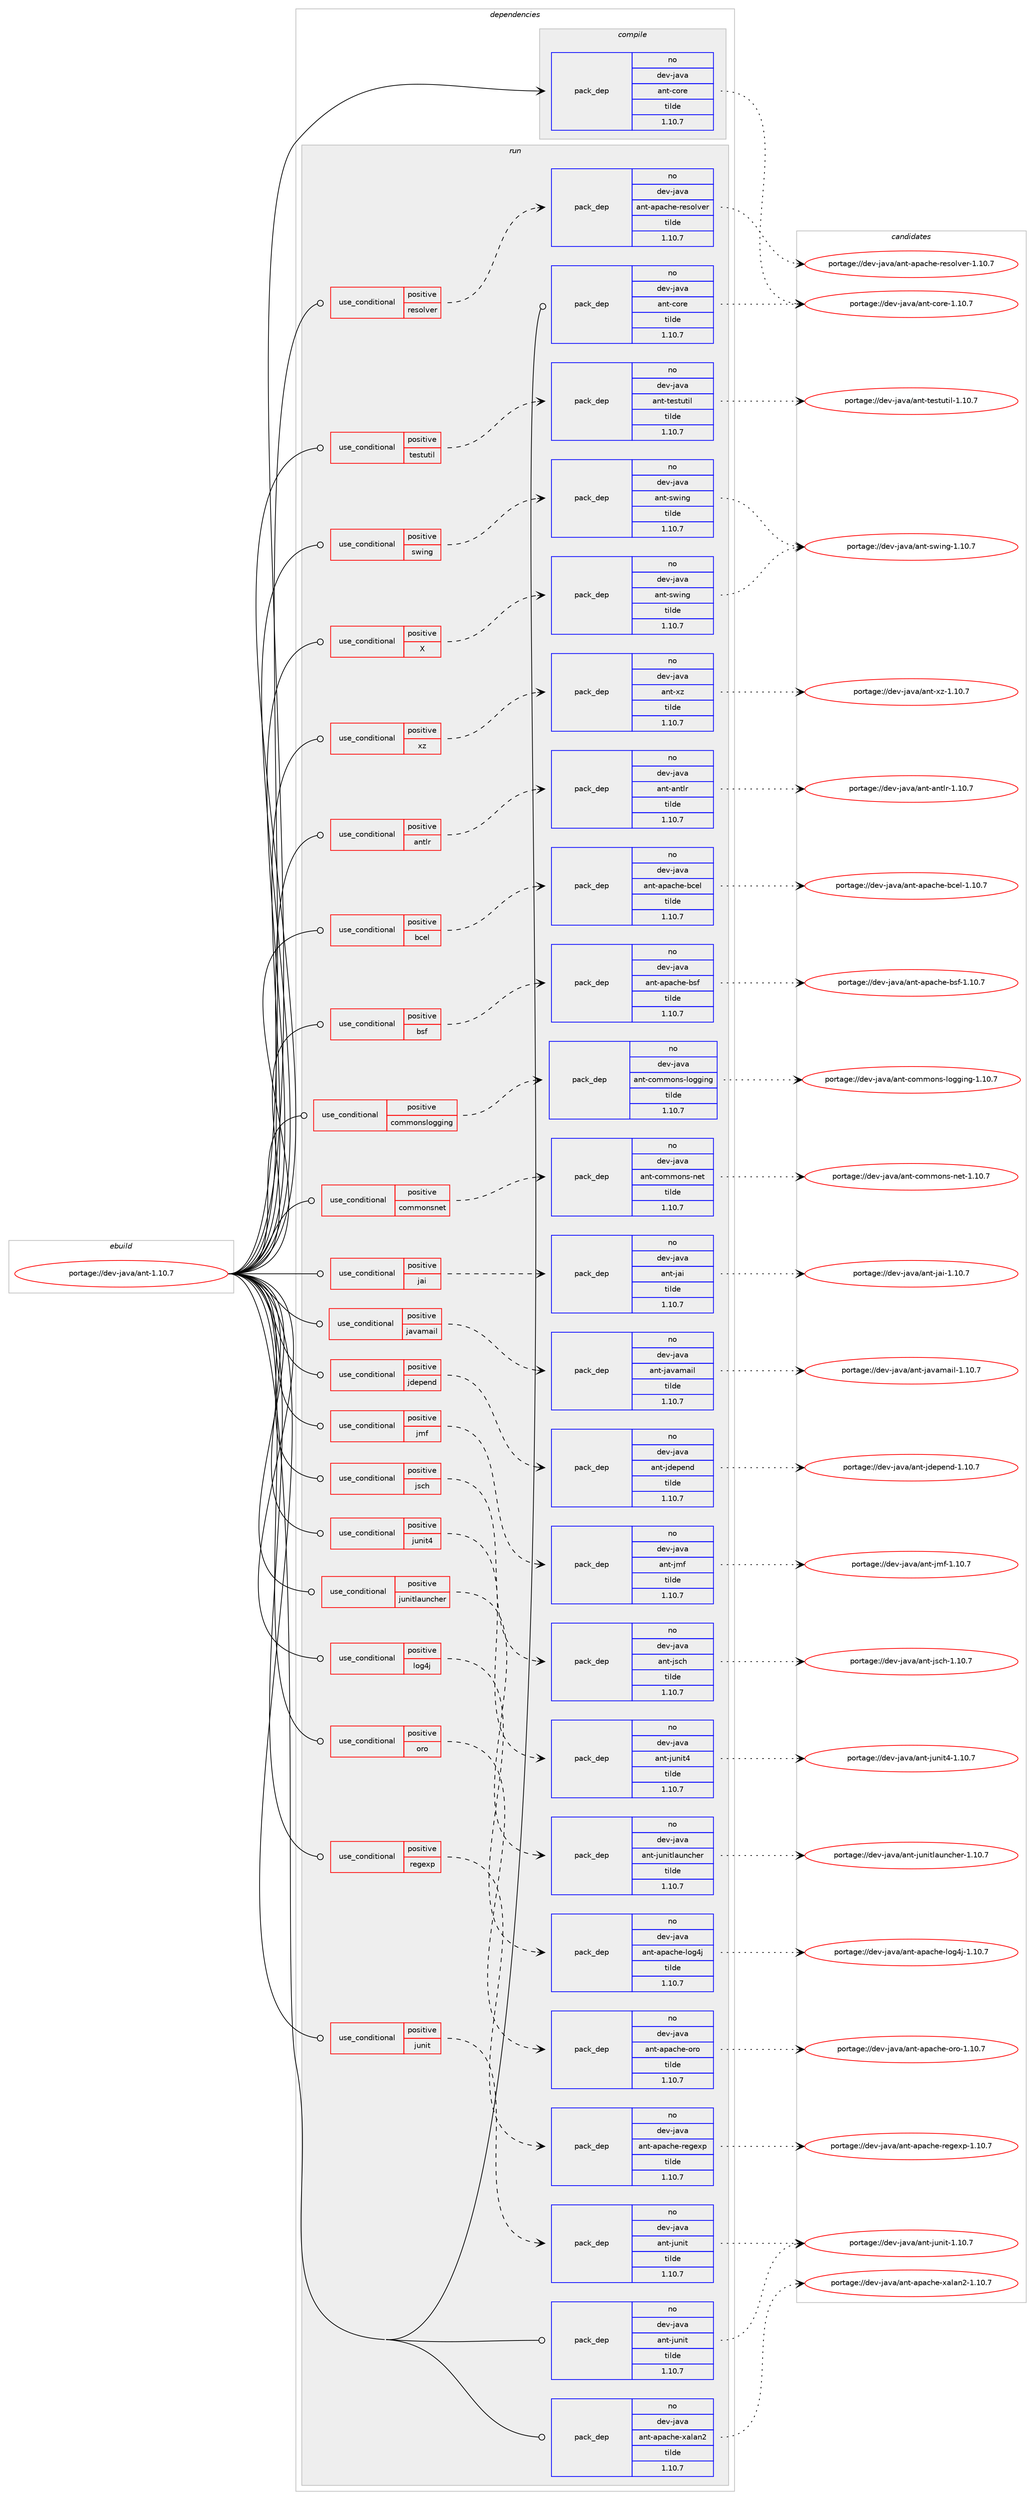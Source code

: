 digraph prolog {

# *************
# Graph options
# *************

newrank=true;
concentrate=true;
compound=true;
graph [rankdir=LR,fontname=Helvetica,fontsize=10,ranksep=1.5];#, ranksep=2.5, nodesep=0.2];
edge  [arrowhead=vee];
node  [fontname=Helvetica,fontsize=10];

# **********
# The ebuild
# **********

subgraph cluster_leftcol {
color=gray;
label=<<i>ebuild</i>>;
id [label="portage://dev-java/ant-1.10.7", color=red, width=4, href="../dev-java/ant-1.10.7.svg"];
}

# ****************
# The dependencies
# ****************

subgraph cluster_midcol {
color=gray;
label=<<i>dependencies</i>>;
subgraph cluster_compile {
fillcolor="#eeeeee";
style=filled;
label=<<i>compile</i>>;
subgraph pack398150 {
dependency534434 [label=<<TABLE BORDER="0" CELLBORDER="1" CELLSPACING="0" CELLPADDING="4" WIDTH="220"><TR><TD ROWSPAN="6" CELLPADDING="30">pack_dep</TD></TR><TR><TD WIDTH="110">no</TD></TR><TR><TD>dev-java</TD></TR><TR><TD>ant-core</TD></TR><TR><TD>tilde</TD></TR><TR><TD>1.10.7</TD></TR></TABLE>>, shape=none, color=blue];
}
id:e -> dependency534434:w [weight=20,style="solid",arrowhead="vee"];
}
subgraph cluster_compileandrun {
fillcolor="#eeeeee";
style=filled;
label=<<i>compile and run</i>>;
}
subgraph cluster_run {
fillcolor="#eeeeee";
style=filled;
label=<<i>run</i>>;
subgraph cond130663 {
dependency534435 [label=<<TABLE BORDER="0" CELLBORDER="1" CELLSPACING="0" CELLPADDING="4"><TR><TD ROWSPAN="3" CELLPADDING="10">use_conditional</TD></TR><TR><TD>positive</TD></TR><TR><TD>X</TD></TR></TABLE>>, shape=none, color=red];
subgraph pack398151 {
dependency534436 [label=<<TABLE BORDER="0" CELLBORDER="1" CELLSPACING="0" CELLPADDING="4" WIDTH="220"><TR><TD ROWSPAN="6" CELLPADDING="30">pack_dep</TD></TR><TR><TD WIDTH="110">no</TD></TR><TR><TD>dev-java</TD></TR><TR><TD>ant-swing</TD></TR><TR><TD>tilde</TD></TR><TR><TD>1.10.7</TD></TR></TABLE>>, shape=none, color=blue];
}
dependency534435:e -> dependency534436:w [weight=20,style="dashed",arrowhead="vee"];
}
id:e -> dependency534435:w [weight=20,style="solid",arrowhead="odot"];
subgraph cond130664 {
dependency534437 [label=<<TABLE BORDER="0" CELLBORDER="1" CELLSPACING="0" CELLPADDING="4"><TR><TD ROWSPAN="3" CELLPADDING="10">use_conditional</TD></TR><TR><TD>positive</TD></TR><TR><TD>antlr</TD></TR></TABLE>>, shape=none, color=red];
subgraph pack398152 {
dependency534438 [label=<<TABLE BORDER="0" CELLBORDER="1" CELLSPACING="0" CELLPADDING="4" WIDTH="220"><TR><TD ROWSPAN="6" CELLPADDING="30">pack_dep</TD></TR><TR><TD WIDTH="110">no</TD></TR><TR><TD>dev-java</TD></TR><TR><TD>ant-antlr</TD></TR><TR><TD>tilde</TD></TR><TR><TD>1.10.7</TD></TR></TABLE>>, shape=none, color=blue];
}
dependency534437:e -> dependency534438:w [weight=20,style="dashed",arrowhead="vee"];
}
id:e -> dependency534437:w [weight=20,style="solid",arrowhead="odot"];
subgraph cond130665 {
dependency534439 [label=<<TABLE BORDER="0" CELLBORDER="1" CELLSPACING="0" CELLPADDING="4"><TR><TD ROWSPAN="3" CELLPADDING="10">use_conditional</TD></TR><TR><TD>positive</TD></TR><TR><TD>bcel</TD></TR></TABLE>>, shape=none, color=red];
subgraph pack398153 {
dependency534440 [label=<<TABLE BORDER="0" CELLBORDER="1" CELLSPACING="0" CELLPADDING="4" WIDTH="220"><TR><TD ROWSPAN="6" CELLPADDING="30">pack_dep</TD></TR><TR><TD WIDTH="110">no</TD></TR><TR><TD>dev-java</TD></TR><TR><TD>ant-apache-bcel</TD></TR><TR><TD>tilde</TD></TR><TR><TD>1.10.7</TD></TR></TABLE>>, shape=none, color=blue];
}
dependency534439:e -> dependency534440:w [weight=20,style="dashed",arrowhead="vee"];
}
id:e -> dependency534439:w [weight=20,style="solid",arrowhead="odot"];
subgraph cond130666 {
dependency534441 [label=<<TABLE BORDER="0" CELLBORDER="1" CELLSPACING="0" CELLPADDING="4"><TR><TD ROWSPAN="3" CELLPADDING="10">use_conditional</TD></TR><TR><TD>positive</TD></TR><TR><TD>bsf</TD></TR></TABLE>>, shape=none, color=red];
subgraph pack398154 {
dependency534442 [label=<<TABLE BORDER="0" CELLBORDER="1" CELLSPACING="0" CELLPADDING="4" WIDTH="220"><TR><TD ROWSPAN="6" CELLPADDING="30">pack_dep</TD></TR><TR><TD WIDTH="110">no</TD></TR><TR><TD>dev-java</TD></TR><TR><TD>ant-apache-bsf</TD></TR><TR><TD>tilde</TD></TR><TR><TD>1.10.7</TD></TR></TABLE>>, shape=none, color=blue];
}
dependency534441:e -> dependency534442:w [weight=20,style="dashed",arrowhead="vee"];
}
id:e -> dependency534441:w [weight=20,style="solid",arrowhead="odot"];
subgraph cond130667 {
dependency534443 [label=<<TABLE BORDER="0" CELLBORDER="1" CELLSPACING="0" CELLPADDING="4"><TR><TD ROWSPAN="3" CELLPADDING="10">use_conditional</TD></TR><TR><TD>positive</TD></TR><TR><TD>commonslogging</TD></TR></TABLE>>, shape=none, color=red];
subgraph pack398155 {
dependency534444 [label=<<TABLE BORDER="0" CELLBORDER="1" CELLSPACING="0" CELLPADDING="4" WIDTH="220"><TR><TD ROWSPAN="6" CELLPADDING="30">pack_dep</TD></TR><TR><TD WIDTH="110">no</TD></TR><TR><TD>dev-java</TD></TR><TR><TD>ant-commons-logging</TD></TR><TR><TD>tilde</TD></TR><TR><TD>1.10.7</TD></TR></TABLE>>, shape=none, color=blue];
}
dependency534443:e -> dependency534444:w [weight=20,style="dashed",arrowhead="vee"];
}
id:e -> dependency534443:w [weight=20,style="solid",arrowhead="odot"];
subgraph cond130668 {
dependency534445 [label=<<TABLE BORDER="0" CELLBORDER="1" CELLSPACING="0" CELLPADDING="4"><TR><TD ROWSPAN="3" CELLPADDING="10">use_conditional</TD></TR><TR><TD>positive</TD></TR><TR><TD>commonsnet</TD></TR></TABLE>>, shape=none, color=red];
subgraph pack398156 {
dependency534446 [label=<<TABLE BORDER="0" CELLBORDER="1" CELLSPACING="0" CELLPADDING="4" WIDTH="220"><TR><TD ROWSPAN="6" CELLPADDING="30">pack_dep</TD></TR><TR><TD WIDTH="110">no</TD></TR><TR><TD>dev-java</TD></TR><TR><TD>ant-commons-net</TD></TR><TR><TD>tilde</TD></TR><TR><TD>1.10.7</TD></TR></TABLE>>, shape=none, color=blue];
}
dependency534445:e -> dependency534446:w [weight=20,style="dashed",arrowhead="vee"];
}
id:e -> dependency534445:w [weight=20,style="solid",arrowhead="odot"];
subgraph cond130669 {
dependency534447 [label=<<TABLE BORDER="0" CELLBORDER="1" CELLSPACING="0" CELLPADDING="4"><TR><TD ROWSPAN="3" CELLPADDING="10">use_conditional</TD></TR><TR><TD>positive</TD></TR><TR><TD>jai</TD></TR></TABLE>>, shape=none, color=red];
subgraph pack398157 {
dependency534448 [label=<<TABLE BORDER="0" CELLBORDER="1" CELLSPACING="0" CELLPADDING="4" WIDTH="220"><TR><TD ROWSPAN="6" CELLPADDING="30">pack_dep</TD></TR><TR><TD WIDTH="110">no</TD></TR><TR><TD>dev-java</TD></TR><TR><TD>ant-jai</TD></TR><TR><TD>tilde</TD></TR><TR><TD>1.10.7</TD></TR></TABLE>>, shape=none, color=blue];
}
dependency534447:e -> dependency534448:w [weight=20,style="dashed",arrowhead="vee"];
}
id:e -> dependency534447:w [weight=20,style="solid",arrowhead="odot"];
subgraph cond130670 {
dependency534449 [label=<<TABLE BORDER="0" CELLBORDER="1" CELLSPACING="0" CELLPADDING="4"><TR><TD ROWSPAN="3" CELLPADDING="10">use_conditional</TD></TR><TR><TD>positive</TD></TR><TR><TD>javamail</TD></TR></TABLE>>, shape=none, color=red];
subgraph pack398158 {
dependency534450 [label=<<TABLE BORDER="0" CELLBORDER="1" CELLSPACING="0" CELLPADDING="4" WIDTH="220"><TR><TD ROWSPAN="6" CELLPADDING="30">pack_dep</TD></TR><TR><TD WIDTH="110">no</TD></TR><TR><TD>dev-java</TD></TR><TR><TD>ant-javamail</TD></TR><TR><TD>tilde</TD></TR><TR><TD>1.10.7</TD></TR></TABLE>>, shape=none, color=blue];
}
dependency534449:e -> dependency534450:w [weight=20,style="dashed",arrowhead="vee"];
}
id:e -> dependency534449:w [weight=20,style="solid",arrowhead="odot"];
subgraph cond130671 {
dependency534451 [label=<<TABLE BORDER="0" CELLBORDER="1" CELLSPACING="0" CELLPADDING="4"><TR><TD ROWSPAN="3" CELLPADDING="10">use_conditional</TD></TR><TR><TD>positive</TD></TR><TR><TD>jdepend</TD></TR></TABLE>>, shape=none, color=red];
subgraph pack398159 {
dependency534452 [label=<<TABLE BORDER="0" CELLBORDER="1" CELLSPACING="0" CELLPADDING="4" WIDTH="220"><TR><TD ROWSPAN="6" CELLPADDING="30">pack_dep</TD></TR><TR><TD WIDTH="110">no</TD></TR><TR><TD>dev-java</TD></TR><TR><TD>ant-jdepend</TD></TR><TR><TD>tilde</TD></TR><TR><TD>1.10.7</TD></TR></TABLE>>, shape=none, color=blue];
}
dependency534451:e -> dependency534452:w [weight=20,style="dashed",arrowhead="vee"];
}
id:e -> dependency534451:w [weight=20,style="solid",arrowhead="odot"];
subgraph cond130672 {
dependency534453 [label=<<TABLE BORDER="0" CELLBORDER="1" CELLSPACING="0" CELLPADDING="4"><TR><TD ROWSPAN="3" CELLPADDING="10">use_conditional</TD></TR><TR><TD>positive</TD></TR><TR><TD>jmf</TD></TR></TABLE>>, shape=none, color=red];
subgraph pack398160 {
dependency534454 [label=<<TABLE BORDER="0" CELLBORDER="1" CELLSPACING="0" CELLPADDING="4" WIDTH="220"><TR><TD ROWSPAN="6" CELLPADDING="30">pack_dep</TD></TR><TR><TD WIDTH="110">no</TD></TR><TR><TD>dev-java</TD></TR><TR><TD>ant-jmf</TD></TR><TR><TD>tilde</TD></TR><TR><TD>1.10.7</TD></TR></TABLE>>, shape=none, color=blue];
}
dependency534453:e -> dependency534454:w [weight=20,style="dashed",arrowhead="vee"];
}
id:e -> dependency534453:w [weight=20,style="solid",arrowhead="odot"];
subgraph cond130673 {
dependency534455 [label=<<TABLE BORDER="0" CELLBORDER="1" CELLSPACING="0" CELLPADDING="4"><TR><TD ROWSPAN="3" CELLPADDING="10">use_conditional</TD></TR><TR><TD>positive</TD></TR><TR><TD>jsch</TD></TR></TABLE>>, shape=none, color=red];
subgraph pack398161 {
dependency534456 [label=<<TABLE BORDER="0" CELLBORDER="1" CELLSPACING="0" CELLPADDING="4" WIDTH="220"><TR><TD ROWSPAN="6" CELLPADDING="30">pack_dep</TD></TR><TR><TD WIDTH="110">no</TD></TR><TR><TD>dev-java</TD></TR><TR><TD>ant-jsch</TD></TR><TR><TD>tilde</TD></TR><TR><TD>1.10.7</TD></TR></TABLE>>, shape=none, color=blue];
}
dependency534455:e -> dependency534456:w [weight=20,style="dashed",arrowhead="vee"];
}
id:e -> dependency534455:w [weight=20,style="solid",arrowhead="odot"];
subgraph cond130674 {
dependency534457 [label=<<TABLE BORDER="0" CELLBORDER="1" CELLSPACING="0" CELLPADDING="4"><TR><TD ROWSPAN="3" CELLPADDING="10">use_conditional</TD></TR><TR><TD>positive</TD></TR><TR><TD>junit</TD></TR></TABLE>>, shape=none, color=red];
subgraph pack398162 {
dependency534458 [label=<<TABLE BORDER="0" CELLBORDER="1" CELLSPACING="0" CELLPADDING="4" WIDTH="220"><TR><TD ROWSPAN="6" CELLPADDING="30">pack_dep</TD></TR><TR><TD WIDTH="110">no</TD></TR><TR><TD>dev-java</TD></TR><TR><TD>ant-junit</TD></TR><TR><TD>tilde</TD></TR><TR><TD>1.10.7</TD></TR></TABLE>>, shape=none, color=blue];
}
dependency534457:e -> dependency534458:w [weight=20,style="dashed",arrowhead="vee"];
}
id:e -> dependency534457:w [weight=20,style="solid",arrowhead="odot"];
subgraph cond130675 {
dependency534459 [label=<<TABLE BORDER="0" CELLBORDER="1" CELLSPACING="0" CELLPADDING="4"><TR><TD ROWSPAN="3" CELLPADDING="10">use_conditional</TD></TR><TR><TD>positive</TD></TR><TR><TD>junit4</TD></TR></TABLE>>, shape=none, color=red];
subgraph pack398163 {
dependency534460 [label=<<TABLE BORDER="0" CELLBORDER="1" CELLSPACING="0" CELLPADDING="4" WIDTH="220"><TR><TD ROWSPAN="6" CELLPADDING="30">pack_dep</TD></TR><TR><TD WIDTH="110">no</TD></TR><TR><TD>dev-java</TD></TR><TR><TD>ant-junit4</TD></TR><TR><TD>tilde</TD></TR><TR><TD>1.10.7</TD></TR></TABLE>>, shape=none, color=blue];
}
dependency534459:e -> dependency534460:w [weight=20,style="dashed",arrowhead="vee"];
}
id:e -> dependency534459:w [weight=20,style="solid",arrowhead="odot"];
subgraph cond130676 {
dependency534461 [label=<<TABLE BORDER="0" CELLBORDER="1" CELLSPACING="0" CELLPADDING="4"><TR><TD ROWSPAN="3" CELLPADDING="10">use_conditional</TD></TR><TR><TD>positive</TD></TR><TR><TD>junitlauncher</TD></TR></TABLE>>, shape=none, color=red];
subgraph pack398164 {
dependency534462 [label=<<TABLE BORDER="0" CELLBORDER="1" CELLSPACING="0" CELLPADDING="4" WIDTH="220"><TR><TD ROWSPAN="6" CELLPADDING="30">pack_dep</TD></TR><TR><TD WIDTH="110">no</TD></TR><TR><TD>dev-java</TD></TR><TR><TD>ant-junitlauncher</TD></TR><TR><TD>tilde</TD></TR><TR><TD>1.10.7</TD></TR></TABLE>>, shape=none, color=blue];
}
dependency534461:e -> dependency534462:w [weight=20,style="dashed",arrowhead="vee"];
}
id:e -> dependency534461:w [weight=20,style="solid",arrowhead="odot"];
subgraph cond130677 {
dependency534463 [label=<<TABLE BORDER="0" CELLBORDER="1" CELLSPACING="0" CELLPADDING="4"><TR><TD ROWSPAN="3" CELLPADDING="10">use_conditional</TD></TR><TR><TD>positive</TD></TR><TR><TD>log4j</TD></TR></TABLE>>, shape=none, color=red];
subgraph pack398165 {
dependency534464 [label=<<TABLE BORDER="0" CELLBORDER="1" CELLSPACING="0" CELLPADDING="4" WIDTH="220"><TR><TD ROWSPAN="6" CELLPADDING="30">pack_dep</TD></TR><TR><TD WIDTH="110">no</TD></TR><TR><TD>dev-java</TD></TR><TR><TD>ant-apache-log4j</TD></TR><TR><TD>tilde</TD></TR><TR><TD>1.10.7</TD></TR></TABLE>>, shape=none, color=blue];
}
dependency534463:e -> dependency534464:w [weight=20,style="dashed",arrowhead="vee"];
}
id:e -> dependency534463:w [weight=20,style="solid",arrowhead="odot"];
subgraph cond130678 {
dependency534465 [label=<<TABLE BORDER="0" CELLBORDER="1" CELLSPACING="0" CELLPADDING="4"><TR><TD ROWSPAN="3" CELLPADDING="10">use_conditional</TD></TR><TR><TD>positive</TD></TR><TR><TD>oro</TD></TR></TABLE>>, shape=none, color=red];
subgraph pack398166 {
dependency534466 [label=<<TABLE BORDER="0" CELLBORDER="1" CELLSPACING="0" CELLPADDING="4" WIDTH="220"><TR><TD ROWSPAN="6" CELLPADDING="30">pack_dep</TD></TR><TR><TD WIDTH="110">no</TD></TR><TR><TD>dev-java</TD></TR><TR><TD>ant-apache-oro</TD></TR><TR><TD>tilde</TD></TR><TR><TD>1.10.7</TD></TR></TABLE>>, shape=none, color=blue];
}
dependency534465:e -> dependency534466:w [weight=20,style="dashed",arrowhead="vee"];
}
id:e -> dependency534465:w [weight=20,style="solid",arrowhead="odot"];
subgraph cond130679 {
dependency534467 [label=<<TABLE BORDER="0" CELLBORDER="1" CELLSPACING="0" CELLPADDING="4"><TR><TD ROWSPAN="3" CELLPADDING="10">use_conditional</TD></TR><TR><TD>positive</TD></TR><TR><TD>regexp</TD></TR></TABLE>>, shape=none, color=red];
subgraph pack398167 {
dependency534468 [label=<<TABLE BORDER="0" CELLBORDER="1" CELLSPACING="0" CELLPADDING="4" WIDTH="220"><TR><TD ROWSPAN="6" CELLPADDING="30">pack_dep</TD></TR><TR><TD WIDTH="110">no</TD></TR><TR><TD>dev-java</TD></TR><TR><TD>ant-apache-regexp</TD></TR><TR><TD>tilde</TD></TR><TR><TD>1.10.7</TD></TR></TABLE>>, shape=none, color=blue];
}
dependency534467:e -> dependency534468:w [weight=20,style="dashed",arrowhead="vee"];
}
id:e -> dependency534467:w [weight=20,style="solid",arrowhead="odot"];
subgraph cond130680 {
dependency534469 [label=<<TABLE BORDER="0" CELLBORDER="1" CELLSPACING="0" CELLPADDING="4"><TR><TD ROWSPAN="3" CELLPADDING="10">use_conditional</TD></TR><TR><TD>positive</TD></TR><TR><TD>resolver</TD></TR></TABLE>>, shape=none, color=red];
subgraph pack398168 {
dependency534470 [label=<<TABLE BORDER="0" CELLBORDER="1" CELLSPACING="0" CELLPADDING="4" WIDTH="220"><TR><TD ROWSPAN="6" CELLPADDING="30">pack_dep</TD></TR><TR><TD WIDTH="110">no</TD></TR><TR><TD>dev-java</TD></TR><TR><TD>ant-apache-resolver</TD></TR><TR><TD>tilde</TD></TR><TR><TD>1.10.7</TD></TR></TABLE>>, shape=none, color=blue];
}
dependency534469:e -> dependency534470:w [weight=20,style="dashed",arrowhead="vee"];
}
id:e -> dependency534469:w [weight=20,style="solid",arrowhead="odot"];
subgraph cond130681 {
dependency534471 [label=<<TABLE BORDER="0" CELLBORDER="1" CELLSPACING="0" CELLPADDING="4"><TR><TD ROWSPAN="3" CELLPADDING="10">use_conditional</TD></TR><TR><TD>positive</TD></TR><TR><TD>swing</TD></TR></TABLE>>, shape=none, color=red];
subgraph pack398169 {
dependency534472 [label=<<TABLE BORDER="0" CELLBORDER="1" CELLSPACING="0" CELLPADDING="4" WIDTH="220"><TR><TD ROWSPAN="6" CELLPADDING="30">pack_dep</TD></TR><TR><TD WIDTH="110">no</TD></TR><TR><TD>dev-java</TD></TR><TR><TD>ant-swing</TD></TR><TR><TD>tilde</TD></TR><TR><TD>1.10.7</TD></TR></TABLE>>, shape=none, color=blue];
}
dependency534471:e -> dependency534472:w [weight=20,style="dashed",arrowhead="vee"];
}
id:e -> dependency534471:w [weight=20,style="solid",arrowhead="odot"];
subgraph cond130682 {
dependency534473 [label=<<TABLE BORDER="0" CELLBORDER="1" CELLSPACING="0" CELLPADDING="4"><TR><TD ROWSPAN="3" CELLPADDING="10">use_conditional</TD></TR><TR><TD>positive</TD></TR><TR><TD>testutil</TD></TR></TABLE>>, shape=none, color=red];
subgraph pack398170 {
dependency534474 [label=<<TABLE BORDER="0" CELLBORDER="1" CELLSPACING="0" CELLPADDING="4" WIDTH="220"><TR><TD ROWSPAN="6" CELLPADDING="30">pack_dep</TD></TR><TR><TD WIDTH="110">no</TD></TR><TR><TD>dev-java</TD></TR><TR><TD>ant-testutil</TD></TR><TR><TD>tilde</TD></TR><TR><TD>1.10.7</TD></TR></TABLE>>, shape=none, color=blue];
}
dependency534473:e -> dependency534474:w [weight=20,style="dashed",arrowhead="vee"];
}
id:e -> dependency534473:w [weight=20,style="solid",arrowhead="odot"];
subgraph cond130683 {
dependency534475 [label=<<TABLE BORDER="0" CELLBORDER="1" CELLSPACING="0" CELLPADDING="4"><TR><TD ROWSPAN="3" CELLPADDING="10">use_conditional</TD></TR><TR><TD>positive</TD></TR><TR><TD>xz</TD></TR></TABLE>>, shape=none, color=red];
subgraph pack398171 {
dependency534476 [label=<<TABLE BORDER="0" CELLBORDER="1" CELLSPACING="0" CELLPADDING="4" WIDTH="220"><TR><TD ROWSPAN="6" CELLPADDING="30">pack_dep</TD></TR><TR><TD WIDTH="110">no</TD></TR><TR><TD>dev-java</TD></TR><TR><TD>ant-xz</TD></TR><TR><TD>tilde</TD></TR><TR><TD>1.10.7</TD></TR></TABLE>>, shape=none, color=blue];
}
dependency534475:e -> dependency534476:w [weight=20,style="dashed",arrowhead="vee"];
}
id:e -> dependency534475:w [weight=20,style="solid",arrowhead="odot"];
subgraph pack398172 {
dependency534477 [label=<<TABLE BORDER="0" CELLBORDER="1" CELLSPACING="0" CELLPADDING="4" WIDTH="220"><TR><TD ROWSPAN="6" CELLPADDING="30">pack_dep</TD></TR><TR><TD WIDTH="110">no</TD></TR><TR><TD>dev-java</TD></TR><TR><TD>ant-apache-xalan2</TD></TR><TR><TD>tilde</TD></TR><TR><TD>1.10.7</TD></TR></TABLE>>, shape=none, color=blue];
}
id:e -> dependency534477:w [weight=20,style="solid",arrowhead="odot"];
subgraph pack398173 {
dependency534478 [label=<<TABLE BORDER="0" CELLBORDER="1" CELLSPACING="0" CELLPADDING="4" WIDTH="220"><TR><TD ROWSPAN="6" CELLPADDING="30">pack_dep</TD></TR><TR><TD WIDTH="110">no</TD></TR><TR><TD>dev-java</TD></TR><TR><TD>ant-core</TD></TR><TR><TD>tilde</TD></TR><TR><TD>1.10.7</TD></TR></TABLE>>, shape=none, color=blue];
}
id:e -> dependency534478:w [weight=20,style="solid",arrowhead="odot"];
subgraph pack398174 {
dependency534479 [label=<<TABLE BORDER="0" CELLBORDER="1" CELLSPACING="0" CELLPADDING="4" WIDTH="220"><TR><TD ROWSPAN="6" CELLPADDING="30">pack_dep</TD></TR><TR><TD WIDTH="110">no</TD></TR><TR><TD>dev-java</TD></TR><TR><TD>ant-junit</TD></TR><TR><TD>tilde</TD></TR><TR><TD>1.10.7</TD></TR></TABLE>>, shape=none, color=blue];
}
id:e -> dependency534479:w [weight=20,style="solid",arrowhead="odot"];
}
}

# **************
# The candidates
# **************

subgraph cluster_choices {
rank=same;
color=gray;
label=<<i>candidates</i>>;

subgraph choice398150 {
color=black;
nodesep=1;
choice1001011184510697118974797110116459911111410145494649484655 [label="portage://dev-java/ant-core-1.10.7", color=red, width=4,href="../dev-java/ant-core-1.10.7.svg"];
dependency534434:e -> choice1001011184510697118974797110116459911111410145494649484655:w [style=dotted,weight="100"];
}
subgraph choice398151 {
color=black;
nodesep=1;
choice10010111845106971189747971101164511511910511010345494649484655 [label="portage://dev-java/ant-swing-1.10.7", color=red, width=4,href="../dev-java/ant-swing-1.10.7.svg"];
dependency534436:e -> choice10010111845106971189747971101164511511910511010345494649484655:w [style=dotted,weight="100"];
}
subgraph choice398152 {
color=black;
nodesep=1;
choice1001011184510697118974797110116459711011610811445494649484655 [label="portage://dev-java/ant-antlr-1.10.7", color=red, width=4,href="../dev-java/ant-antlr-1.10.7.svg"];
dependency534438:e -> choice1001011184510697118974797110116459711011610811445494649484655:w [style=dotted,weight="100"];
}
subgraph choice398153 {
color=black;
nodesep=1;
choice10010111845106971189747971101164597112979910410145989910110845494649484655 [label="portage://dev-java/ant-apache-bcel-1.10.7", color=red, width=4,href="../dev-java/ant-apache-bcel-1.10.7.svg"];
dependency534440:e -> choice10010111845106971189747971101164597112979910410145989910110845494649484655:w [style=dotted,weight="100"];
}
subgraph choice398154 {
color=black;
nodesep=1;
choice100101118451069711897479711011645971129799104101459811510245494649484655 [label="portage://dev-java/ant-apache-bsf-1.10.7", color=red, width=4,href="../dev-java/ant-apache-bsf-1.10.7.svg"];
dependency534442:e -> choice100101118451069711897479711011645971129799104101459811510245494649484655:w [style=dotted,weight="100"];
}
subgraph choice398155 {
color=black;
nodesep=1;
choice100101118451069711897479711011645991111091091111101154510811110310310511010345494649484655 [label="portage://dev-java/ant-commons-logging-1.10.7", color=red, width=4,href="../dev-java/ant-commons-logging-1.10.7.svg"];
dependency534444:e -> choice100101118451069711897479711011645991111091091111101154510811110310310511010345494649484655:w [style=dotted,weight="100"];
}
subgraph choice398156 {
color=black;
nodesep=1;
choice100101118451069711897479711011645991111091091111101154511010111645494649484655 [label="portage://dev-java/ant-commons-net-1.10.7", color=red, width=4,href="../dev-java/ant-commons-net-1.10.7.svg"];
dependency534446:e -> choice100101118451069711897479711011645991111091091111101154511010111645494649484655:w [style=dotted,weight="100"];
}
subgraph choice398157 {
color=black;
nodesep=1;
choice1001011184510697118974797110116451069710545494649484655 [label="portage://dev-java/ant-jai-1.10.7", color=red, width=4,href="../dev-java/ant-jai-1.10.7.svg"];
dependency534448:e -> choice1001011184510697118974797110116451069710545494649484655:w [style=dotted,weight="100"];
}
subgraph choice398158 {
color=black;
nodesep=1;
choice10010111845106971189747971101164510697118971099710510845494649484655 [label="portage://dev-java/ant-javamail-1.10.7", color=red, width=4,href="../dev-java/ant-javamail-1.10.7.svg"];
dependency534450:e -> choice10010111845106971189747971101164510697118971099710510845494649484655:w [style=dotted,weight="100"];
}
subgraph choice398159 {
color=black;
nodesep=1;
choice10010111845106971189747971101164510610010111210111010045494649484655 [label="portage://dev-java/ant-jdepend-1.10.7", color=red, width=4,href="../dev-java/ant-jdepend-1.10.7.svg"];
dependency534452:e -> choice10010111845106971189747971101164510610010111210111010045494649484655:w [style=dotted,weight="100"];
}
subgraph choice398160 {
color=black;
nodesep=1;
choice10010111845106971189747971101164510610910245494649484655 [label="portage://dev-java/ant-jmf-1.10.7", color=red, width=4,href="../dev-java/ant-jmf-1.10.7.svg"];
dependency534454:e -> choice10010111845106971189747971101164510610910245494649484655:w [style=dotted,weight="100"];
}
subgraph choice398161 {
color=black;
nodesep=1;
choice1001011184510697118974797110116451061159910445494649484655 [label="portage://dev-java/ant-jsch-1.10.7", color=red, width=4,href="../dev-java/ant-jsch-1.10.7.svg"];
dependency534456:e -> choice1001011184510697118974797110116451061159910445494649484655:w [style=dotted,weight="100"];
}
subgraph choice398162 {
color=black;
nodesep=1;
choice10010111845106971189747971101164510611711010511645494649484655 [label="portage://dev-java/ant-junit-1.10.7", color=red, width=4,href="../dev-java/ant-junit-1.10.7.svg"];
dependency534458:e -> choice10010111845106971189747971101164510611711010511645494649484655:w [style=dotted,weight="100"];
}
subgraph choice398163 {
color=black;
nodesep=1;
choice1001011184510697118974797110116451061171101051165245494649484655 [label="portage://dev-java/ant-junit4-1.10.7", color=red, width=4,href="../dev-java/ant-junit4-1.10.7.svg"];
dependency534460:e -> choice1001011184510697118974797110116451061171101051165245494649484655:w [style=dotted,weight="100"];
}
subgraph choice398164 {
color=black;
nodesep=1;
choice100101118451069711897479711011645106117110105116108971171109910410111445494649484655 [label="portage://dev-java/ant-junitlauncher-1.10.7", color=red, width=4,href="../dev-java/ant-junitlauncher-1.10.7.svg"];
dependency534462:e -> choice100101118451069711897479711011645106117110105116108971171109910410111445494649484655:w [style=dotted,weight="100"];
}
subgraph choice398165 {
color=black;
nodesep=1;
choice100101118451069711897479711011645971129799104101451081111035210645494649484655 [label="portage://dev-java/ant-apache-log4j-1.10.7", color=red, width=4,href="../dev-java/ant-apache-log4j-1.10.7.svg"];
dependency534464:e -> choice100101118451069711897479711011645971129799104101451081111035210645494649484655:w [style=dotted,weight="100"];
}
subgraph choice398166 {
color=black;
nodesep=1;
choice1001011184510697118974797110116459711297991041014511111411145494649484655 [label="portage://dev-java/ant-apache-oro-1.10.7", color=red, width=4,href="../dev-java/ant-apache-oro-1.10.7.svg"];
dependency534466:e -> choice1001011184510697118974797110116459711297991041014511111411145494649484655:w [style=dotted,weight="100"];
}
subgraph choice398167 {
color=black;
nodesep=1;
choice1001011184510697118974797110116459711297991041014511410110310112011245494649484655 [label="portage://dev-java/ant-apache-regexp-1.10.7", color=red, width=4,href="../dev-java/ant-apache-regexp-1.10.7.svg"];
dependency534468:e -> choice1001011184510697118974797110116459711297991041014511410110310112011245494649484655:w [style=dotted,weight="100"];
}
subgraph choice398168 {
color=black;
nodesep=1;
choice1001011184510697118974797110116459711297991041014511410111511110811810111445494649484655 [label="portage://dev-java/ant-apache-resolver-1.10.7", color=red, width=4,href="../dev-java/ant-apache-resolver-1.10.7.svg"];
dependency534470:e -> choice1001011184510697118974797110116459711297991041014511410111511110811810111445494649484655:w [style=dotted,weight="100"];
}
subgraph choice398169 {
color=black;
nodesep=1;
choice10010111845106971189747971101164511511910511010345494649484655 [label="portage://dev-java/ant-swing-1.10.7", color=red, width=4,href="../dev-java/ant-swing-1.10.7.svg"];
dependency534472:e -> choice10010111845106971189747971101164511511910511010345494649484655:w [style=dotted,weight="100"];
}
subgraph choice398170 {
color=black;
nodesep=1;
choice10010111845106971189747971101164511610111511611711610510845494649484655 [label="portage://dev-java/ant-testutil-1.10.7", color=red, width=4,href="../dev-java/ant-testutil-1.10.7.svg"];
dependency534474:e -> choice10010111845106971189747971101164511610111511611711610510845494649484655:w [style=dotted,weight="100"];
}
subgraph choice398171 {
color=black;
nodesep=1;
choice10010111845106971189747971101164512012245494649484655 [label="portage://dev-java/ant-xz-1.10.7", color=red, width=4,href="../dev-java/ant-xz-1.10.7.svg"];
dependency534476:e -> choice10010111845106971189747971101164512012245494649484655:w [style=dotted,weight="100"];
}
subgraph choice398172 {
color=black;
nodesep=1;
choice1001011184510697118974797110116459711297991041014512097108971105045494649484655 [label="portage://dev-java/ant-apache-xalan2-1.10.7", color=red, width=4,href="../dev-java/ant-apache-xalan2-1.10.7.svg"];
dependency534477:e -> choice1001011184510697118974797110116459711297991041014512097108971105045494649484655:w [style=dotted,weight="100"];
}
subgraph choice398173 {
color=black;
nodesep=1;
choice1001011184510697118974797110116459911111410145494649484655 [label="portage://dev-java/ant-core-1.10.7", color=red, width=4,href="../dev-java/ant-core-1.10.7.svg"];
dependency534478:e -> choice1001011184510697118974797110116459911111410145494649484655:w [style=dotted,weight="100"];
}
subgraph choice398174 {
color=black;
nodesep=1;
choice10010111845106971189747971101164510611711010511645494649484655 [label="portage://dev-java/ant-junit-1.10.7", color=red, width=4,href="../dev-java/ant-junit-1.10.7.svg"];
dependency534479:e -> choice10010111845106971189747971101164510611711010511645494649484655:w [style=dotted,weight="100"];
}
}

}
